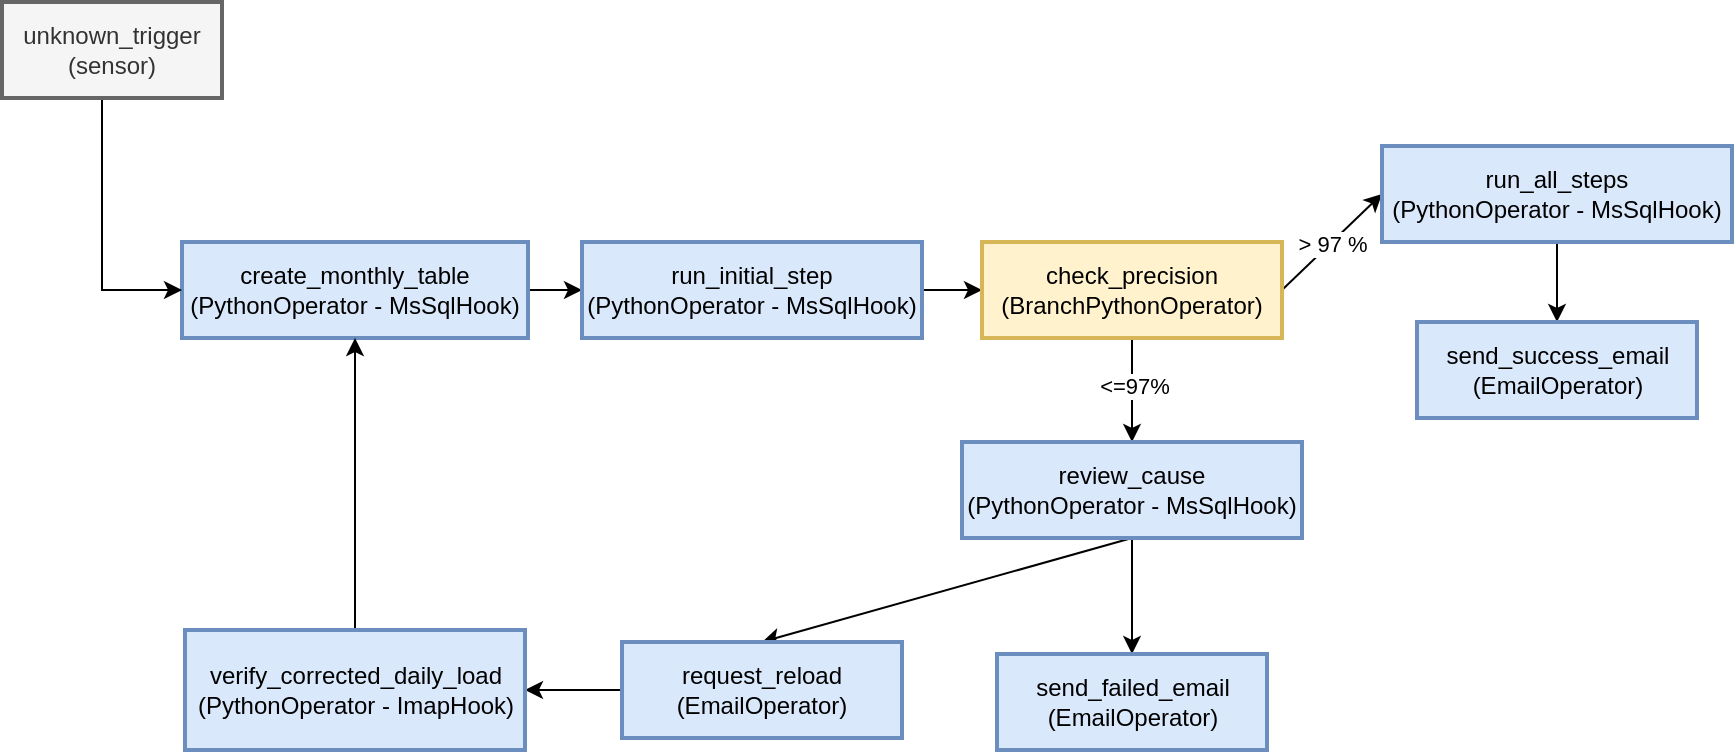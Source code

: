 <mxfile version="24.7.17">
  <diagram name="Página-1" id="d3_ooVtAvkvWBUjS6AKj">
    <mxGraphModel dx="1823" dy="1738" grid="1" gridSize="10" guides="1" tooltips="1" connect="1" arrows="1" fold="1" page="1" pageScale="1" pageWidth="827" pageHeight="1169" math="0" shadow="0">
      <root>
        <mxCell id="0" />
        <mxCell id="1" parent="0" />
        <mxCell id="slY7bCqXh4HRv2QV8Jph-22" style="edgeStyle=orthogonalEdgeStyle;rounded=0;orthogonalLoop=1;jettySize=auto;html=1;entryX=0;entryY=0.5;entryDx=0;entryDy=0;" parent="1" source="2" target="3" edge="1">
          <mxGeometry relative="1" as="geometry" />
        </mxCell>
        <mxCell id="2" value="create_monthly_table&#xa;(PythonOperator - MsSqlHook)" style="whiteSpace=wrap;strokeWidth=2;fontStyle=0;fillColor=#dae8fc;strokeColor=#6c8ebf;" parent="1" vertex="1">
          <mxGeometry x="-200" y="40" width="173" height="48" as="geometry" />
        </mxCell>
        <mxCell id="slY7bCqXh4HRv2QV8Jph-23" style="edgeStyle=orthogonalEdgeStyle;rounded=0;orthogonalLoop=1;jettySize=auto;html=1;entryX=0;entryY=0.5;entryDx=0;entryDy=0;" parent="1" source="3" target="4" edge="1">
          <mxGeometry relative="1" as="geometry" />
        </mxCell>
        <mxCell id="3" value="run_initial_step&#xa;(PythonOperator - MsSqlHook)" style="whiteSpace=wrap;strokeWidth=2;fillColor=#dae8fc;strokeColor=#6c8ebf;" parent="1" vertex="1">
          <mxGeometry y="40" width="170" height="48" as="geometry" />
        </mxCell>
        <mxCell id="slY7bCqXh4HRv2QV8Jph-24" style="rounded=0;orthogonalLoop=1;jettySize=auto;html=1;entryX=0;entryY=0.5;entryDx=0;entryDy=0;exitX=1;exitY=0.5;exitDx=0;exitDy=0;" parent="1" source="4" target="5" edge="1">
          <mxGeometry relative="1" as="geometry" />
        </mxCell>
        <mxCell id="slY7bCqXh4HRv2QV8Jph-26" value="&amp;gt; 97 %" style="edgeLabel;html=1;align=center;verticalAlign=middle;resizable=0;points=[];" parent="slY7bCqXh4HRv2QV8Jph-24" vertex="1" connectable="0">
          <mxGeometry x="-0.02" y="-1" relative="1" as="geometry">
            <mxPoint as="offset" />
          </mxGeometry>
        </mxCell>
        <mxCell id="slY7bCqXh4HRv2QV8Jph-29" style="rounded=0;orthogonalLoop=1;jettySize=auto;html=1;exitX=0.5;exitY=1;exitDx=0;exitDy=0;entryX=0.5;entryY=0;entryDx=0;entryDy=0;" parent="1" source="4" target="slY7bCqXh4HRv2QV8Jph-28" edge="1">
          <mxGeometry relative="1" as="geometry" />
        </mxCell>
        <mxCell id="slY7bCqXh4HRv2QV8Jph-30" value="&amp;lt;=97%" style="edgeLabel;html=1;align=center;verticalAlign=middle;resizable=0;points=[];" parent="slY7bCqXh4HRv2QV8Jph-29" vertex="1" connectable="0">
          <mxGeometry x="-0.07" relative="1" as="geometry">
            <mxPoint x="1" as="offset" />
          </mxGeometry>
        </mxCell>
        <mxCell id="4" value="check_precision&#xa;(BranchPythonOperator)" style="whiteSpace=wrap;strokeWidth=2;fillColor=#fff2cc;strokeColor=#d6b656;" parent="1" vertex="1">
          <mxGeometry x="200" y="40" width="150" height="48" as="geometry" />
        </mxCell>
        <mxCell id="slY7bCqXh4HRv2QV8Jph-32" value="" style="edgeStyle=orthogonalEdgeStyle;rounded=0;orthogonalLoop=1;jettySize=auto;html=1;" parent="1" source="5" target="slY7bCqXh4HRv2QV8Jph-31" edge="1">
          <mxGeometry relative="1" as="geometry" />
        </mxCell>
        <mxCell id="5" value="run_all_steps&#xa;(PythonOperator - MsSqlHook)" style="whiteSpace=wrap;strokeWidth=2;fillColor=#dae8fc;strokeColor=#6c8ebf;" parent="1" vertex="1">
          <mxGeometry x="400" y="-8" width="175" height="48" as="geometry" />
        </mxCell>
        <mxCell id="slY7bCqXh4HRv2QV8Jph-21" style="edgeStyle=orthogonalEdgeStyle;rounded=0;orthogonalLoop=1;jettySize=auto;html=1;" parent="1" source="slY7bCqXh4HRv2QV8Jph-15" target="2" edge="1">
          <mxGeometry relative="1" as="geometry">
            <Array as="points">
              <mxPoint x="-240" y="64" />
            </Array>
          </mxGeometry>
        </mxCell>
        <mxCell id="slY7bCqXh4HRv2QV8Jph-15" value="unknown_trigger&#xa;(sensor)" style="whiteSpace=wrap;strokeWidth=2;fillColor=#f5f5f5;fontColor=#333333;strokeColor=#666666;" parent="1" vertex="1">
          <mxGeometry x="-290" y="-80" width="110" height="48" as="geometry" />
        </mxCell>
        <mxCell id="slY7bCqXh4HRv2QV8Jph-34" style="rounded=0;orthogonalLoop=1;jettySize=auto;html=1;entryX=0.5;entryY=0;entryDx=0;entryDy=0;exitX=0.5;exitY=1;exitDx=0;exitDy=0;" parent="1" source="slY7bCqXh4HRv2QV8Jph-28" target="slY7bCqXh4HRv2QV8Jph-33" edge="1">
          <mxGeometry relative="1" as="geometry" />
        </mxCell>
        <mxCell id="slY7bCqXh4HRv2QV8Jph-41" style="rounded=0;orthogonalLoop=1;jettySize=auto;html=1;exitX=0.5;exitY=1;exitDx=0;exitDy=0;entryX=0.5;entryY=0;entryDx=0;entryDy=0;" parent="1" source="slY7bCqXh4HRv2QV8Jph-28" target="slY7bCqXh4HRv2QV8Jph-35" edge="1">
          <mxGeometry relative="1" as="geometry" />
        </mxCell>
        <mxCell id="slY7bCqXh4HRv2QV8Jph-28" value="review_cause&#xa;(PythonOperator - MsSqlHook)" style="whiteSpace=wrap;strokeWidth=2;fillColor=#dae8fc;strokeColor=#6c8ebf;" parent="1" vertex="1">
          <mxGeometry x="190" y="140" width="170" height="48" as="geometry" />
        </mxCell>
        <mxCell id="slY7bCqXh4HRv2QV8Jph-31" value="send_success_email&#xa;(EmailOperator)" style="whiteSpace=wrap;strokeWidth=2;fillColor=#dae8fc;strokeColor=#6c8ebf;" parent="1" vertex="1">
          <mxGeometry x="417.5" y="80" width="140" height="48" as="geometry" />
        </mxCell>
        <mxCell id="slY7bCqXh4HRv2QV8Jph-33" value="send_failed_email&#xa;(EmailOperator)" style="whiteSpace=wrap;strokeWidth=2;fillColor=#dae8fc;strokeColor=#6c8ebf;" parent="1" vertex="1">
          <mxGeometry x="207.5" y="246" width="135" height="48" as="geometry" />
        </mxCell>
        <mxCell id="slY7bCqXh4HRv2QV8Jph-43" value="" style="edgeStyle=orthogonalEdgeStyle;rounded=0;orthogonalLoop=1;jettySize=auto;html=1;exitX=0;exitY=0.5;exitDx=0;exitDy=0;" parent="1" source="slY7bCqXh4HRv2QV8Jph-35" target="slY7bCqXh4HRv2QV8Jph-42" edge="1">
          <mxGeometry relative="1" as="geometry" />
        </mxCell>
        <mxCell id="slY7bCqXh4HRv2QV8Jph-35" value="request_reload&#xa;(EmailOperator)" style="whiteSpace=wrap;strokeWidth=2;fillColor=#dae8fc;strokeColor=#6c8ebf;" parent="1" vertex="1">
          <mxGeometry x="20" y="240" width="140" height="48" as="geometry" />
        </mxCell>
        <mxCell id="slY7bCqXh4HRv2QV8Jph-44" style="edgeStyle=orthogonalEdgeStyle;rounded=0;orthogonalLoop=1;jettySize=auto;html=1;" parent="1" source="slY7bCqXh4HRv2QV8Jph-42" target="2" edge="1">
          <mxGeometry relative="1" as="geometry" />
        </mxCell>
        <mxCell id="slY7bCqXh4HRv2QV8Jph-42" value="&lt;div&gt;verify_corrected_daily_load&lt;/div&gt;(PythonOperator -&amp;nbsp;&lt;span style=&quot;background-color: initial;&quot;&gt;ImapHook)&lt;/span&gt;" style="whiteSpace=wrap;html=1;fillColor=#dae8fc;strokeColor=#6c8ebf;strokeWidth=2;" parent="1" vertex="1">
          <mxGeometry x="-198.5" y="234" width="170" height="60" as="geometry" />
        </mxCell>
      </root>
    </mxGraphModel>
  </diagram>
</mxfile>
